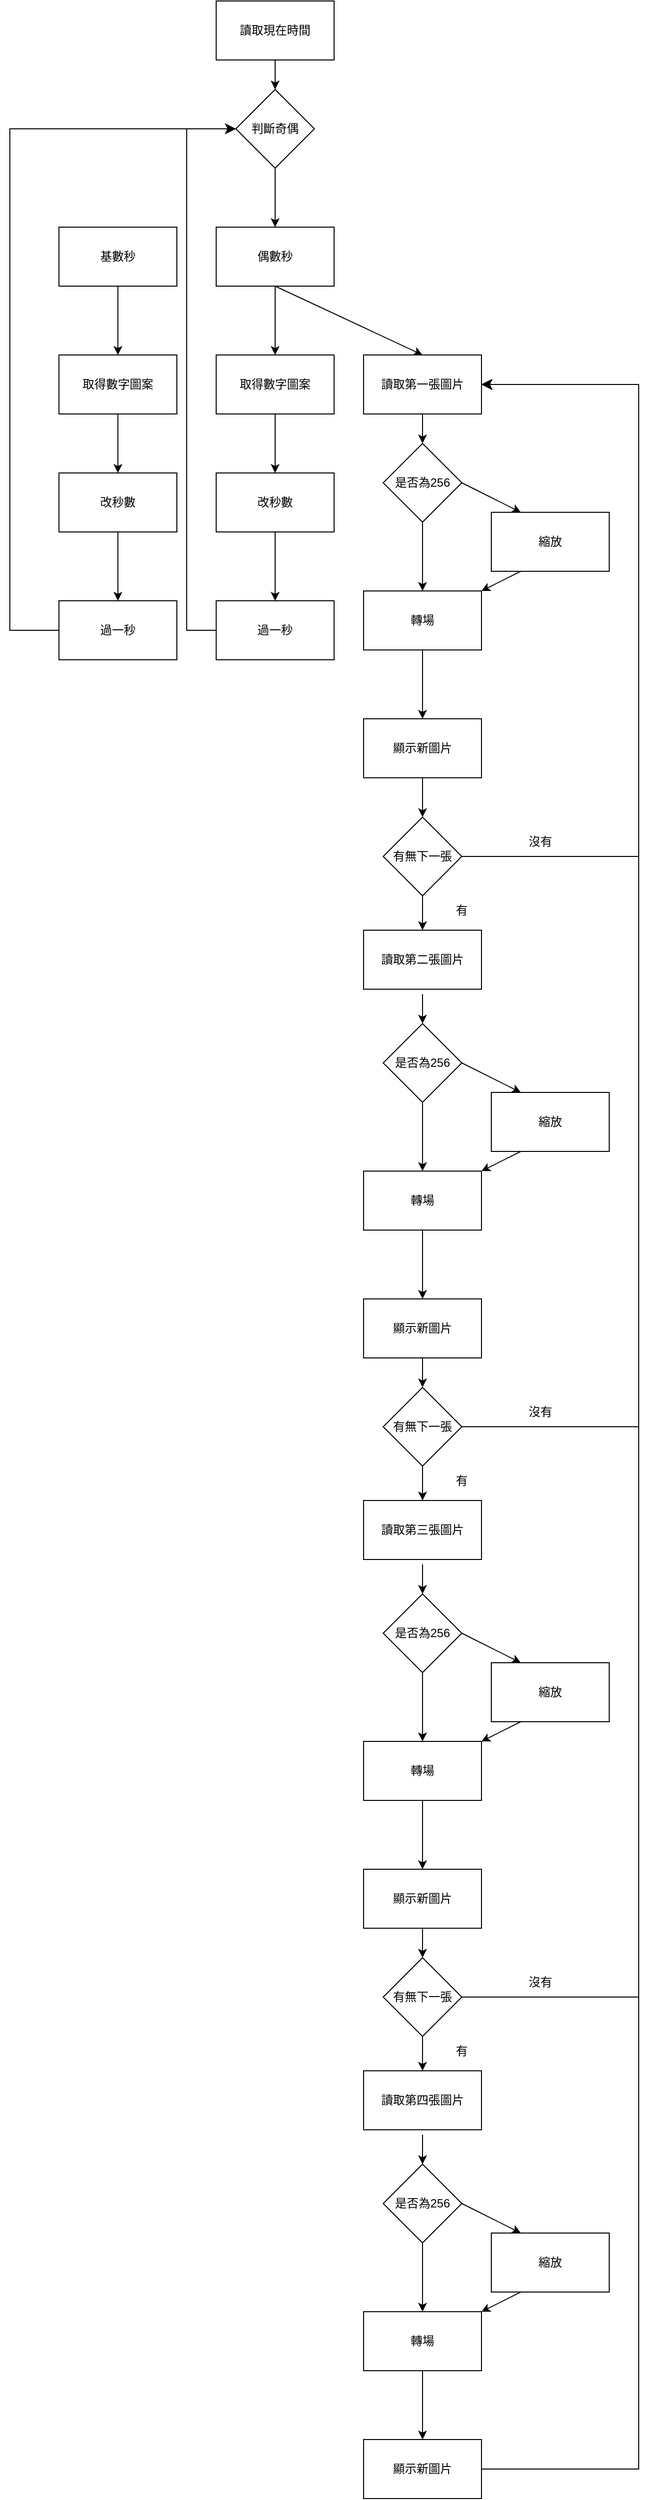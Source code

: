 <mxfile>
    <diagram id="gAjV82VqpbI8_eVebOu_" name="第1頁">
        <mxGraphModel dx="832" dy="926" grid="1" gridSize="10" guides="1" tooltips="1" connect="1" arrows="1" fold="1" page="1" pageScale="1" pageWidth="850" pageHeight="1100" math="0" shadow="0">
            <root>
                <mxCell id="0"/>
                <mxCell id="1" parent="0"/>
                <mxCell id="170" value="" style="edgeStyle=none;html=1;" edge="1" parent="1" source="2" target="162">
                    <mxGeometry relative="1" as="geometry"/>
                </mxCell>
                <mxCell id="2" value="讀取現在時間" style="rounded=0;whiteSpace=wrap;html=1;" vertex="1" parent="1">
                    <mxGeometry x="410" y="30" width="120" height="60" as="geometry"/>
                </mxCell>
                <mxCell id="7" value="" style="edgeStyle=none;html=1;" edge="1" parent="1" source="3" target="6">
                    <mxGeometry relative="1" as="geometry"/>
                </mxCell>
                <mxCell id="3" value="基數秒" style="rounded=0;whiteSpace=wrap;html=1;" vertex="1" parent="1">
                    <mxGeometry x="250" y="260" width="120" height="60" as="geometry"/>
                </mxCell>
                <mxCell id="11" value="" style="edgeStyle=none;html=1;" edge="1" parent="1" source="6" target="10">
                    <mxGeometry relative="1" as="geometry"/>
                </mxCell>
                <mxCell id="6" value="取得數字圖案" style="rounded=0;whiteSpace=wrap;html=1;" vertex="1" parent="1">
                    <mxGeometry x="250" y="390" width="120" height="60" as="geometry"/>
                </mxCell>
                <mxCell id="13" value="" style="edgeStyle=none;html=1;" edge="1" parent="1" source="8">
                    <mxGeometry relative="1" as="geometry">
                        <mxPoint x="470" y="390" as="targetPoint"/>
                    </mxGeometry>
                </mxCell>
                <mxCell id="8" value="偶數秒" style="rounded=0;whiteSpace=wrap;html=1;" vertex="1" parent="1">
                    <mxGeometry x="410" y="260" width="120" height="60" as="geometry"/>
                </mxCell>
                <mxCell id="167" value="" style="edgeStyle=none;html=1;" edge="1" parent="1" source="10" target="164">
                    <mxGeometry relative="1" as="geometry"/>
                </mxCell>
                <mxCell id="10" value="改秒數" style="rounded=0;whiteSpace=wrap;html=1;" vertex="1" parent="1">
                    <mxGeometry x="250" y="510" width="120" height="60" as="geometry"/>
                </mxCell>
                <mxCell id="20" value="" style="edgeStyle=none;html=1;" edge="1" parent="1" target="19">
                    <mxGeometry relative="1" as="geometry">
                        <mxPoint x="620" y="540" as="sourcePoint"/>
                    </mxGeometry>
                </mxCell>
                <mxCell id="70" value="" style="edgeStyle=none;html=1;" edge="1" parent="1" source="14" target="69">
                    <mxGeometry relative="1" as="geometry"/>
                </mxCell>
                <mxCell id="14" value="讀取第一張圖片" style="rounded=0;whiteSpace=wrap;html=1;" vertex="1" parent="1">
                    <mxGeometry x="560" y="390" width="120" height="60" as="geometry"/>
                </mxCell>
                <mxCell id="15" value="" style="edgeStyle=none;html=1;" edge="1" parent="1" source="16" target="17">
                    <mxGeometry relative="1" as="geometry"/>
                </mxCell>
                <mxCell id="16" value="取得數字圖案" style="rounded=0;whiteSpace=wrap;html=1;" vertex="1" parent="1">
                    <mxGeometry x="410" y="390" width="120" height="60" as="geometry"/>
                </mxCell>
                <mxCell id="166" value="" style="edgeStyle=none;html=1;" edge="1" parent="1" source="17" target="165">
                    <mxGeometry relative="1" as="geometry"/>
                </mxCell>
                <mxCell id="17" value="改秒數" style="rounded=0;whiteSpace=wrap;html=1;" vertex="1" parent="1">
                    <mxGeometry x="410" y="510" width="120" height="60" as="geometry"/>
                </mxCell>
                <mxCell id="18" value="" style="edgeStyle=none;html=1;exitX=0.5;exitY=1;exitDx=0;exitDy=0;entryX=0.5;entryY=0;entryDx=0;entryDy=0;" edge="1" parent="1" source="8" target="14">
                    <mxGeometry relative="1" as="geometry">
                        <mxPoint x="480" y="330" as="sourcePoint"/>
                        <mxPoint x="480" y="400" as="targetPoint"/>
                    </mxGeometry>
                </mxCell>
                <mxCell id="27" value="" style="edgeStyle=none;html=1;" edge="1" parent="1" source="19" target="26">
                    <mxGeometry relative="1" as="geometry"/>
                </mxCell>
                <mxCell id="19" value="轉場" style="rounded=0;whiteSpace=wrap;html=1;" vertex="1" parent="1">
                    <mxGeometry x="560" y="630" width="120" height="60" as="geometry"/>
                </mxCell>
                <mxCell id="23" style="edgeStyle=none;html=1;exitX=0.25;exitY=1;exitDx=0;exitDy=0;" edge="1" parent="1" source="22" target="19">
                    <mxGeometry relative="1" as="geometry">
                        <mxPoint x="620" y="590" as="targetPoint"/>
                    </mxGeometry>
                </mxCell>
                <mxCell id="22" value="縮放" style="rounded=0;whiteSpace=wrap;html=1;" vertex="1" parent="1">
                    <mxGeometry x="690" y="550" width="120" height="60" as="geometry"/>
                </mxCell>
                <mxCell id="25" style="edgeStyle=none;html=1;entryX=0.25;entryY=0;entryDx=0;entryDy=0;exitX=1;exitY=0.5;exitDx=0;exitDy=0;" edge="1" parent="1" source="69" target="22">
                    <mxGeometry relative="1" as="geometry">
                        <mxPoint x="680" y="500" as="sourcePoint"/>
                        <mxPoint x="656.667" y="640" as="targetPoint"/>
                    </mxGeometry>
                </mxCell>
                <mxCell id="38" value="" style="edgeStyle=none;html=1;entryX=0.5;entryY=0;entryDx=0;entryDy=0;" edge="1" parent="1" source="26" target="65">
                    <mxGeometry relative="1" as="geometry">
                        <mxPoint x="620" y="870" as="targetPoint"/>
                    </mxGeometry>
                </mxCell>
                <mxCell id="26" value="顯示新圖片" style="rounded=0;whiteSpace=wrap;html=1;" vertex="1" parent="1">
                    <mxGeometry x="560" y="760" width="120" height="60" as="geometry"/>
                </mxCell>
                <mxCell id="31" value="讀取第二張圖片" style="rounded=0;whiteSpace=wrap;html=1;" vertex="1" parent="1">
                    <mxGeometry x="560" y="975" width="120" height="60" as="geometry"/>
                </mxCell>
                <mxCell id="57" value="" style="edgeStyle=elbowEdgeStyle;elbow=horizontal;endArrow=classic;html=1;curved=0;rounded=0;endSize=8;startSize=8;entryX=1;entryY=0.5;entryDx=0;entryDy=0;exitX=1;exitY=0.5;exitDx=0;exitDy=0;" edge="1" parent="1" source="65" target="14">
                    <mxGeometry width="50" height="50" relative="1" as="geometry">
                        <mxPoint x="680" y="790" as="sourcePoint"/>
                        <mxPoint x="730" y="740" as="targetPoint"/>
                        <Array as="points">
                            <mxPoint x="840" y="650"/>
                            <mxPoint x="840" y="600"/>
                        </Array>
                    </mxGeometry>
                </mxCell>
                <mxCell id="59" value="" style="edgeStyle=elbowEdgeStyle;elbow=horizontal;endArrow=classic;html=1;curved=0;rounded=0;endSize=8;startSize=8;entryX=1;entryY=0.5;entryDx=0;entryDy=0;" edge="1" parent="1" source="133">
                    <mxGeometry width="50" height="50" relative="1" as="geometry">
                        <mxPoint x="660" y="1575" as="sourcePoint"/>
                        <mxPoint x="680" y="420" as="targetPoint"/>
                        <Array as="points">
                            <mxPoint x="840" y="600"/>
                        </Array>
                    </mxGeometry>
                </mxCell>
                <mxCell id="60" value="" style="edgeStyle=elbowEdgeStyle;elbow=horizontal;endArrow=classic;html=1;curved=0;rounded=0;endSize=8;startSize=8;entryX=1;entryY=0.5;entryDx=0;entryDy=0;exitX=1;exitY=0.5;exitDx=0;exitDy=0;" edge="1" parent="1" source="158">
                    <mxGeometry width="50" height="50" relative="1" as="geometry">
                        <mxPoint x="660" y="2385" as="sourcePoint"/>
                        <mxPoint x="680" y="420" as="targetPoint"/>
                        <Array as="points">
                            <mxPoint x="840" y="600"/>
                        </Array>
                    </mxGeometry>
                </mxCell>
                <mxCell id="61" value="" style="edgeStyle=elbowEdgeStyle;elbow=horizontal;endArrow=classic;html=1;curved=0;rounded=0;endSize=8;startSize=8;entryX=1;entryY=0.5;entryDx=0;entryDy=0;exitX=1;exitY=0.5;exitDx=0;exitDy=0;" edge="1" parent="1" source="148">
                    <mxGeometry width="50" height="50" relative="1" as="geometry">
                        <mxPoint x="660" y="2170" as="sourcePoint"/>
                        <mxPoint x="680" y="420" as="targetPoint"/>
                        <Array as="points">
                            <mxPoint x="840" y="600"/>
                        </Array>
                    </mxGeometry>
                </mxCell>
                <mxCell id="66" value="" style="edgeStyle=none;html=1;" edge="1" parent="1" source="65" target="31">
                    <mxGeometry relative="1" as="geometry"/>
                </mxCell>
                <mxCell id="65" value="有無下一張" style="rhombus;whiteSpace=wrap;html=1;" vertex="1" parent="1">
                    <mxGeometry x="580" y="860" width="80" height="80" as="geometry"/>
                </mxCell>
                <mxCell id="67" value="沒有" style="text;html=1;strokeColor=none;fillColor=none;align=center;verticalAlign=middle;whiteSpace=wrap;rounded=0;" vertex="1" parent="1">
                    <mxGeometry x="710" y="870" width="60" height="30" as="geometry"/>
                </mxCell>
                <mxCell id="68" value="有" style="text;html=1;strokeColor=none;fillColor=none;align=center;verticalAlign=middle;whiteSpace=wrap;rounded=0;" vertex="1" parent="1">
                    <mxGeometry x="630" y="940" width="60" height="30" as="geometry"/>
                </mxCell>
                <mxCell id="69" value="是否為256" style="rhombus;whiteSpace=wrap;html=1;" vertex="1" parent="1">
                    <mxGeometry x="580" y="480" width="80" height="80" as="geometry"/>
                </mxCell>
                <mxCell id="71" value="" style="edgeStyle=none;html=1;" edge="1" parent="1" target="74">
                    <mxGeometry relative="1" as="geometry">
                        <mxPoint x="620" y="1130" as="sourcePoint"/>
                    </mxGeometry>
                </mxCell>
                <mxCell id="72" value="" style="edgeStyle=none;html=1;" edge="1" parent="1" target="85">
                    <mxGeometry relative="1" as="geometry">
                        <mxPoint x="620" y="1040" as="sourcePoint"/>
                    </mxGeometry>
                </mxCell>
                <mxCell id="73" value="" style="edgeStyle=none;html=1;" edge="1" parent="1" source="74" target="79">
                    <mxGeometry relative="1" as="geometry"/>
                </mxCell>
                <mxCell id="74" value="轉場" style="rounded=0;whiteSpace=wrap;html=1;" vertex="1" parent="1">
                    <mxGeometry x="560" y="1220" width="120" height="60" as="geometry"/>
                </mxCell>
                <mxCell id="75" style="edgeStyle=none;html=1;exitX=0.25;exitY=1;exitDx=0;exitDy=0;" edge="1" parent="1" source="76" target="74">
                    <mxGeometry relative="1" as="geometry">
                        <mxPoint x="620" y="1180" as="targetPoint"/>
                    </mxGeometry>
                </mxCell>
                <mxCell id="76" value="縮放" style="rounded=0;whiteSpace=wrap;html=1;" vertex="1" parent="1">
                    <mxGeometry x="690" y="1140" width="120" height="60" as="geometry"/>
                </mxCell>
                <mxCell id="77" style="edgeStyle=none;html=1;entryX=0.25;entryY=0;entryDx=0;entryDy=0;exitX=1;exitY=0.5;exitDx=0;exitDy=0;" edge="1" parent="1" source="85" target="76">
                    <mxGeometry relative="1" as="geometry">
                        <mxPoint x="680" y="1090" as="sourcePoint"/>
                        <mxPoint x="656.667" y="1230" as="targetPoint"/>
                    </mxGeometry>
                </mxCell>
                <mxCell id="79" value="顯示新圖片" style="rounded=0;whiteSpace=wrap;html=1;" vertex="1" parent="1">
                    <mxGeometry x="560" y="1350" width="120" height="60" as="geometry"/>
                </mxCell>
                <mxCell id="85" value="是否為256" style="rhombus;whiteSpace=wrap;html=1;" vertex="1" parent="1">
                    <mxGeometry x="580" y="1070" width="80" height="80" as="geometry"/>
                </mxCell>
                <mxCell id="125" value="" style="edgeStyle=none;html=1;" edge="1" parent="1">
                    <mxGeometry relative="1" as="geometry">
                        <mxPoint x="620" y="1410" as="sourcePoint"/>
                        <mxPoint x="620" y="1440" as="targetPoint"/>
                    </mxGeometry>
                </mxCell>
                <mxCell id="131" value="讀取第三張圖片" style="rounded=0;whiteSpace=wrap;html=1;" vertex="1" parent="1">
                    <mxGeometry x="560" y="1555" width="120" height="60" as="geometry"/>
                </mxCell>
                <mxCell id="132" value="" style="edgeStyle=none;html=1;" edge="1" parent="1" source="133" target="131">
                    <mxGeometry relative="1" as="geometry"/>
                </mxCell>
                <mxCell id="133" value="有無下一張" style="rhombus;whiteSpace=wrap;html=1;" vertex="1" parent="1">
                    <mxGeometry x="580" y="1440" width="80" height="80" as="geometry"/>
                </mxCell>
                <mxCell id="134" value="沒有" style="text;html=1;strokeColor=none;fillColor=none;align=center;verticalAlign=middle;whiteSpace=wrap;rounded=0;" vertex="1" parent="1">
                    <mxGeometry x="710" y="1450" width="60" height="30" as="geometry"/>
                </mxCell>
                <mxCell id="135" value="有" style="text;html=1;strokeColor=none;fillColor=none;align=center;verticalAlign=middle;whiteSpace=wrap;rounded=0;" vertex="1" parent="1">
                    <mxGeometry x="630" y="1520" width="60" height="30" as="geometry"/>
                </mxCell>
                <mxCell id="136" value="" style="edgeStyle=none;html=1;" edge="1" parent="1" target="139">
                    <mxGeometry relative="1" as="geometry">
                        <mxPoint x="620" y="1710" as="sourcePoint"/>
                    </mxGeometry>
                </mxCell>
                <mxCell id="137" value="" style="edgeStyle=none;html=1;" edge="1" parent="1" target="144">
                    <mxGeometry relative="1" as="geometry">
                        <mxPoint x="620" y="1620" as="sourcePoint"/>
                    </mxGeometry>
                </mxCell>
                <mxCell id="138" value="" style="edgeStyle=none;html=1;" edge="1" parent="1" source="139" target="143">
                    <mxGeometry relative="1" as="geometry"/>
                </mxCell>
                <mxCell id="139" value="轉場" style="rounded=0;whiteSpace=wrap;html=1;" vertex="1" parent="1">
                    <mxGeometry x="560" y="1800" width="120" height="60" as="geometry"/>
                </mxCell>
                <mxCell id="140" style="edgeStyle=none;html=1;exitX=0.25;exitY=1;exitDx=0;exitDy=0;" edge="1" parent="1" source="141" target="139">
                    <mxGeometry relative="1" as="geometry">
                        <mxPoint x="620" y="1760" as="targetPoint"/>
                    </mxGeometry>
                </mxCell>
                <mxCell id="141" value="縮放" style="rounded=0;whiteSpace=wrap;html=1;" vertex="1" parent="1">
                    <mxGeometry x="690" y="1720" width="120" height="60" as="geometry"/>
                </mxCell>
                <mxCell id="142" style="edgeStyle=none;html=1;entryX=0.25;entryY=0;entryDx=0;entryDy=0;exitX=1;exitY=0.5;exitDx=0;exitDy=0;" edge="1" parent="1" source="144" target="141">
                    <mxGeometry relative="1" as="geometry">
                        <mxPoint x="680" y="1670" as="sourcePoint"/>
                        <mxPoint x="656.667" y="1810" as="targetPoint"/>
                    </mxGeometry>
                </mxCell>
                <mxCell id="143" value="顯示新圖片" style="rounded=0;whiteSpace=wrap;html=1;" vertex="1" parent="1">
                    <mxGeometry x="560" y="1930" width="120" height="60" as="geometry"/>
                </mxCell>
                <mxCell id="144" value="是否為256" style="rhombus;whiteSpace=wrap;html=1;" vertex="1" parent="1">
                    <mxGeometry x="580" y="1650" width="80" height="80" as="geometry"/>
                </mxCell>
                <mxCell id="145" value="" style="edgeStyle=none;html=1;" edge="1" parent="1">
                    <mxGeometry relative="1" as="geometry">
                        <mxPoint x="620" y="1990" as="sourcePoint"/>
                        <mxPoint x="620" y="2020" as="targetPoint"/>
                    </mxGeometry>
                </mxCell>
                <mxCell id="146" value="讀取第四張圖片" style="rounded=0;whiteSpace=wrap;html=1;" vertex="1" parent="1">
                    <mxGeometry x="560" y="2135" width="120" height="60" as="geometry"/>
                </mxCell>
                <mxCell id="147" value="" style="edgeStyle=none;html=1;" edge="1" parent="1" source="148" target="146">
                    <mxGeometry relative="1" as="geometry"/>
                </mxCell>
                <mxCell id="148" value="有無下一張" style="rhombus;whiteSpace=wrap;html=1;" vertex="1" parent="1">
                    <mxGeometry x="580" y="2020" width="80" height="80" as="geometry"/>
                </mxCell>
                <mxCell id="149" value="沒有" style="text;html=1;strokeColor=none;fillColor=none;align=center;verticalAlign=middle;whiteSpace=wrap;rounded=0;" vertex="1" parent="1">
                    <mxGeometry x="710" y="2030" width="60" height="30" as="geometry"/>
                </mxCell>
                <mxCell id="150" value="有" style="text;html=1;strokeColor=none;fillColor=none;align=center;verticalAlign=middle;whiteSpace=wrap;rounded=0;" vertex="1" parent="1">
                    <mxGeometry x="630" y="2100" width="60" height="30" as="geometry"/>
                </mxCell>
                <mxCell id="151" value="" style="edgeStyle=none;html=1;" edge="1" parent="1" target="154">
                    <mxGeometry relative="1" as="geometry">
                        <mxPoint x="620" y="2290" as="sourcePoint"/>
                    </mxGeometry>
                </mxCell>
                <mxCell id="152" value="" style="edgeStyle=none;html=1;" edge="1" parent="1" target="159">
                    <mxGeometry relative="1" as="geometry">
                        <mxPoint x="620" y="2200" as="sourcePoint"/>
                    </mxGeometry>
                </mxCell>
                <mxCell id="153" value="" style="edgeStyle=none;html=1;" edge="1" parent="1" source="154" target="158">
                    <mxGeometry relative="1" as="geometry"/>
                </mxCell>
                <mxCell id="154" value="轉場" style="rounded=0;whiteSpace=wrap;html=1;" vertex="1" parent="1">
                    <mxGeometry x="560" y="2380" width="120" height="60" as="geometry"/>
                </mxCell>
                <mxCell id="155" style="edgeStyle=none;html=1;exitX=0.25;exitY=1;exitDx=0;exitDy=0;" edge="1" parent="1" source="156" target="154">
                    <mxGeometry relative="1" as="geometry">
                        <mxPoint x="620" y="2340" as="targetPoint"/>
                    </mxGeometry>
                </mxCell>
                <mxCell id="156" value="縮放" style="rounded=0;whiteSpace=wrap;html=1;" vertex="1" parent="1">
                    <mxGeometry x="690" y="2300" width="120" height="60" as="geometry"/>
                </mxCell>
                <mxCell id="157" style="edgeStyle=none;html=1;entryX=0.25;entryY=0;entryDx=0;entryDy=0;exitX=1;exitY=0.5;exitDx=0;exitDy=0;" edge="1" parent="1" source="159" target="156">
                    <mxGeometry relative="1" as="geometry">
                        <mxPoint x="680" y="2250" as="sourcePoint"/>
                        <mxPoint x="656.667" y="2390" as="targetPoint"/>
                    </mxGeometry>
                </mxCell>
                <mxCell id="158" value="顯示新圖片" style="rounded=0;whiteSpace=wrap;html=1;" vertex="1" parent="1">
                    <mxGeometry x="560" y="2510" width="120" height="60" as="geometry"/>
                </mxCell>
                <mxCell id="159" value="是否為256" style="rhombus;whiteSpace=wrap;html=1;" vertex="1" parent="1">
                    <mxGeometry x="580" y="2230" width="80" height="80" as="geometry"/>
                </mxCell>
                <mxCell id="163" value="" style="edgeStyle=none;html=1;" edge="1" parent="1" source="162" target="8">
                    <mxGeometry relative="1" as="geometry"/>
                </mxCell>
                <mxCell id="162" value="判斷奇偶" style="rhombus;whiteSpace=wrap;html=1;" vertex="1" parent="1">
                    <mxGeometry x="430" y="120" width="80" height="80" as="geometry"/>
                </mxCell>
                <mxCell id="164" value="過一秒" style="rounded=0;whiteSpace=wrap;html=1;" vertex="1" parent="1">
                    <mxGeometry x="250" y="640" width="120" height="60" as="geometry"/>
                </mxCell>
                <mxCell id="165" value="過一秒" style="rounded=0;whiteSpace=wrap;html=1;" vertex="1" parent="1">
                    <mxGeometry x="410" y="640" width="120" height="60" as="geometry"/>
                </mxCell>
                <mxCell id="168" value="" style="edgeStyle=elbowEdgeStyle;elbow=horizontal;endArrow=classic;html=1;curved=0;rounded=0;endSize=8;startSize=8;exitX=0;exitY=0.5;exitDx=0;exitDy=0;entryX=0;entryY=0.5;entryDx=0;entryDy=0;" edge="1" parent="1" source="164" target="162">
                    <mxGeometry width="50" height="50" relative="1" as="geometry">
                        <mxPoint x="190" y="660" as="sourcePoint"/>
                        <mxPoint x="240" y="610" as="targetPoint"/>
                        <Array as="points">
                            <mxPoint x="200" y="410"/>
                        </Array>
                    </mxGeometry>
                </mxCell>
                <mxCell id="169" value="" style="edgeStyle=elbowEdgeStyle;elbow=horizontal;endArrow=classic;html=1;curved=0;rounded=0;endSize=8;startSize=8;exitX=0;exitY=0.5;exitDx=0;exitDy=0;entryX=0;entryY=0.5;entryDx=0;entryDy=0;" edge="1" parent="1" source="165">
                    <mxGeometry width="50" height="50" relative="1" as="geometry">
                        <mxPoint x="250" y="670" as="sourcePoint"/>
                        <mxPoint x="430" y="160" as="targetPoint"/>
                        <Array as="points">
                            <mxPoint x="380" y="420"/>
                        </Array>
                    </mxGeometry>
                </mxCell>
            </root>
        </mxGraphModel>
    </diagram>
</mxfile>